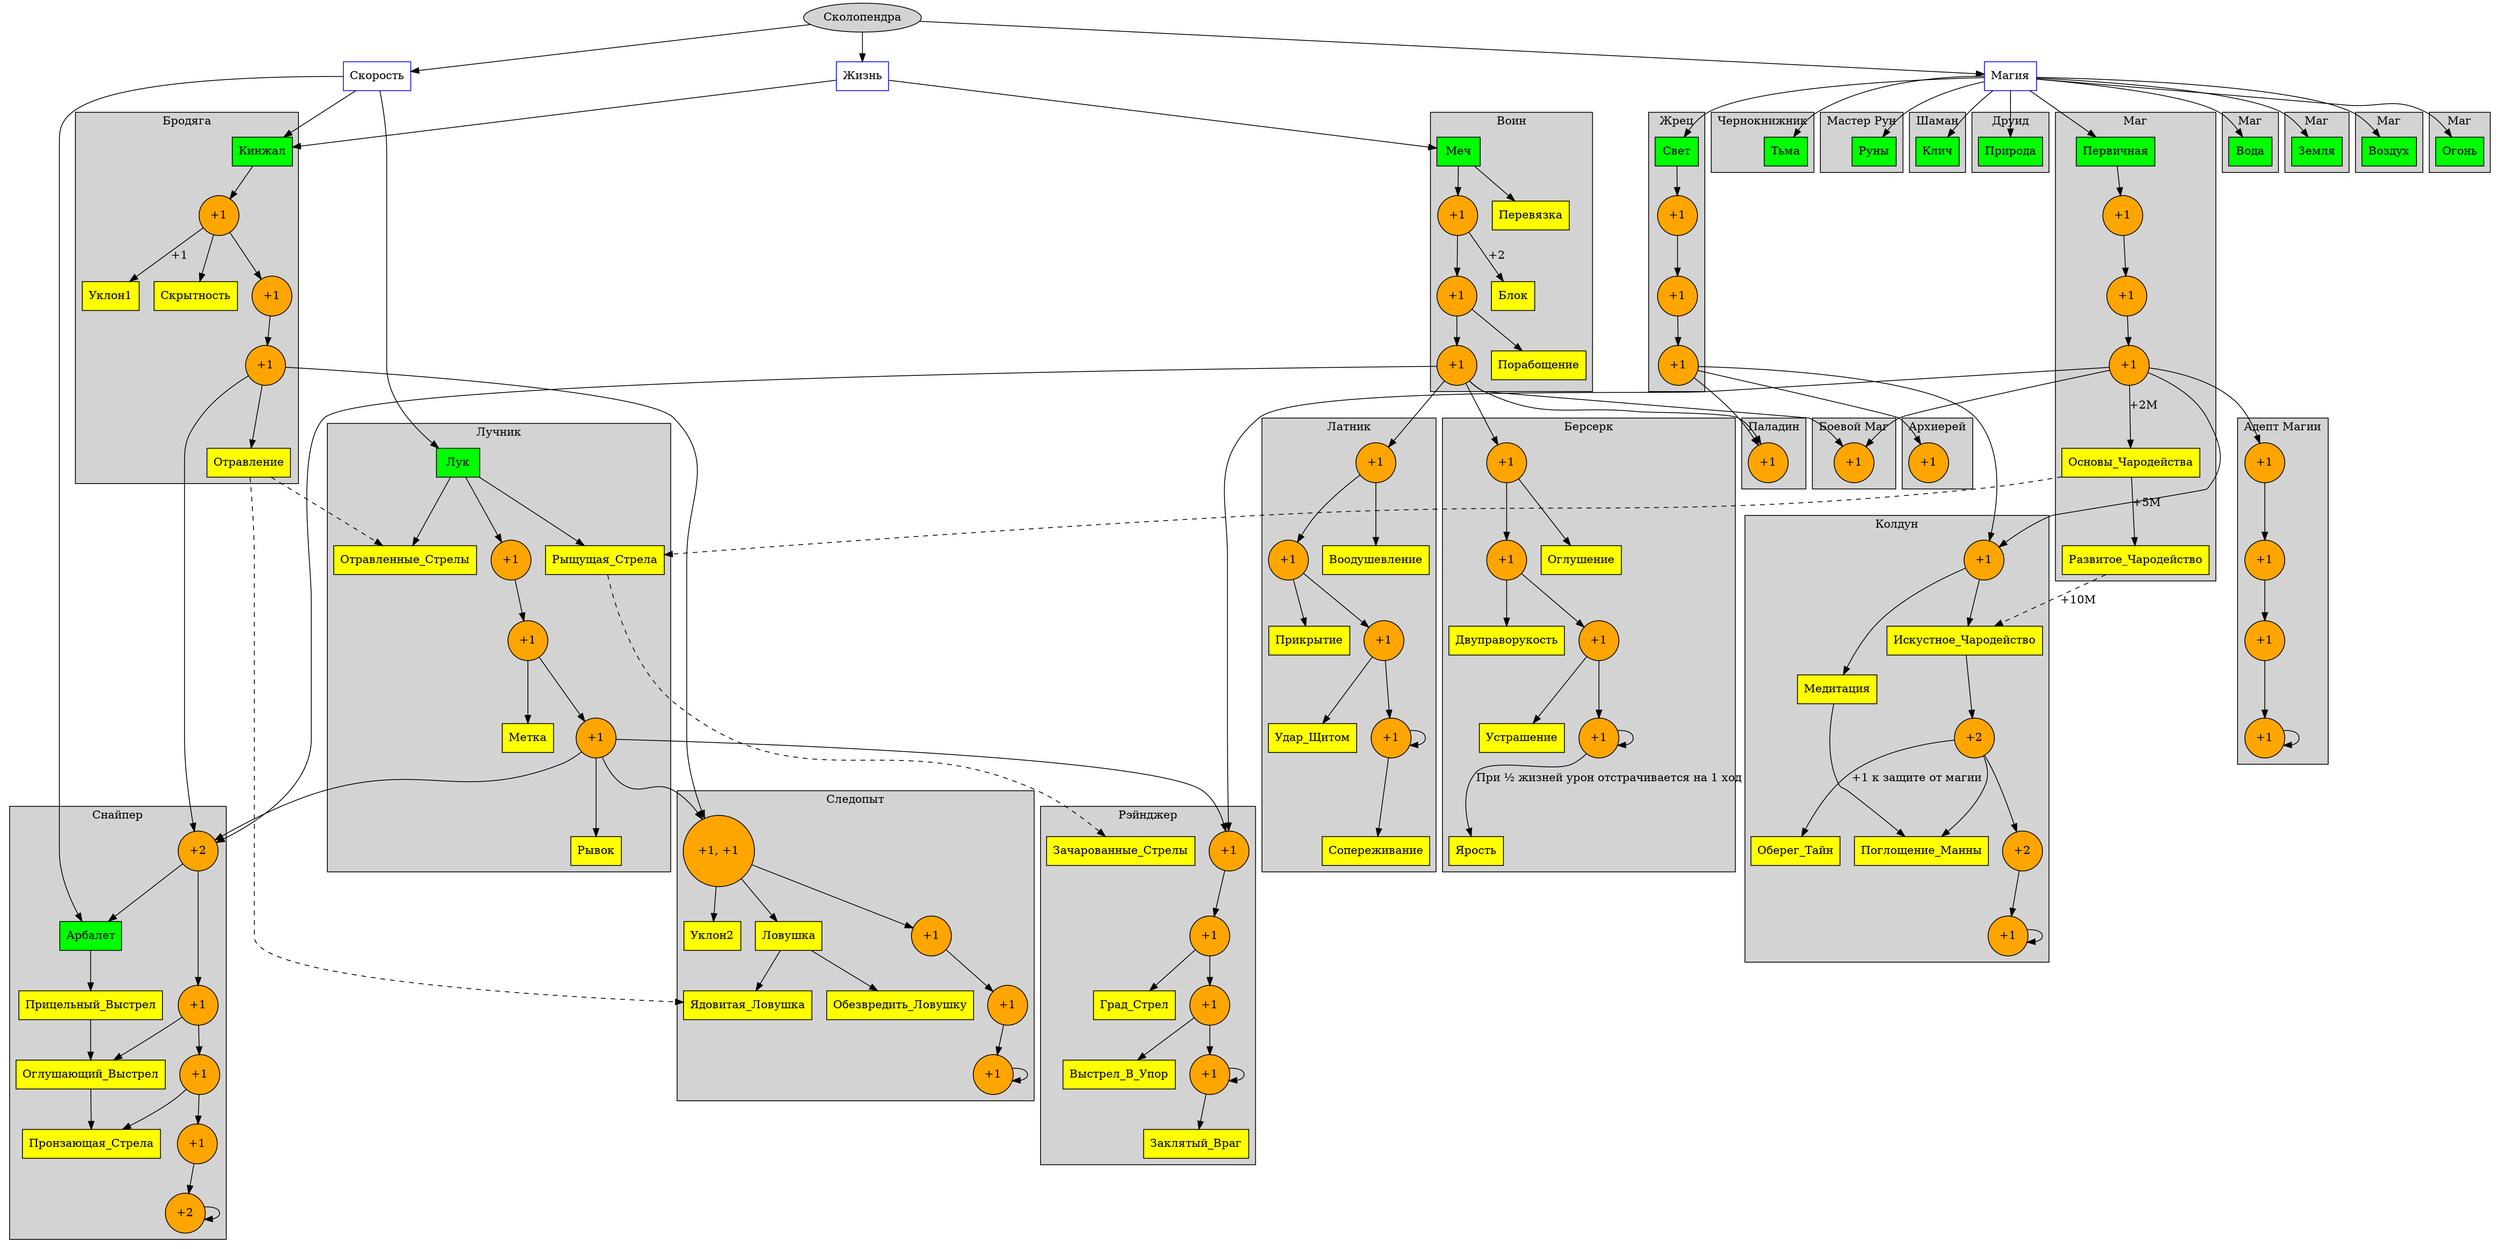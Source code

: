strict digraph {
	node [shape=oval, style=filled];
	Сколопендра;
	
	node [style=solid, shape=box, color=blue];
	Скорость; Жизнь; Магия;

	node [style=filled, color=black, fillcolor=green];
	Меч; Кинжал; Лук; Арбалет; Первичная; Вода; Земля; Воздух;
	Огонь; Свет; Тьма; Руны; Клич; Природа;

	node [fillcolor=yellow];
	Перевязка; Блок; Порабощение;
	Воодушевление; Прикрытие; Удар_Щитом; Сопереживание;
	Оглушение; Двуправорукость; Устрашение; Ярость;
	Уклон1; Скрытность; Отравление;
	Метка; Рывок; Отравленные_Стрелы; Рыщущая_Стрела;
	Уклон2;	Ловушка; Ядовитая_Ловушка; Обезвредить_Ловушку;
	Прицельный_Выстрел; Оглушающий_Выстрел; Пронзающая_Стрела;
	Основы_Чародейства; Развитое_Чародейство;
	Зачарованные_Стрелы; Град_Стрел; Выстрел_В_Упор; Заклятый_Враг;
	Искустное_Чародейство; Медитация; Поглощение_Манны; Оберег_Тайн;

	node [label="+1", fillcolor=orange, shape=circle];

	Сколопендра -> Скорость;
	Сколопендра -> Жизнь;
	Сколопендра -> Магия;

	Жизнь -> Меч;
	Жизнь -> Кинжал;

	Скорость -> Лук;
	Скорость -> Арбалет;
	Скорость -> Кинжал;

	Магия -> Первичная;
	Магия -> Вода;
	Магия -> Земля;
	Магия -> Воздух;
	Магия -> Огонь;
	Магия -> Свет;
	Магия -> Тьма;
	Магия -> Руны;
	Магия -> Клич;
	Магия -> Природа;

	style=filled;
	subgraph cluster_warior {
		label="Воин";
		Меч -> w1 -> w2 -> w3;
		Меч -> Перевязка;
		w1 -> Блок [label="+2"];
		w2 -> Порабощение;
	}
	subgraph cluster_armorcladwarior {
		label="Латник";
		w3 -> c1 -> c2 -> c3 -> c4 -> c4;
		c1 -> Воодушевление;
		c2 -> Прикрытие;
		c3 -> Удар_Щитом;
		c4 -> Сопереживание;
	}
	subgraph cluster_berserk {
		label="Берсерк";
		w3 -> b1 -> b2 -> b3 -> b4 -> b4;
		b1 -> Оглушение;
		b2 -> Двуправорукость;
		b3 -> Устрашение;
		b4 -> Ярость [label="При ½ жизней урон отстрачивается на 1 ход"];
	}
	subgraph cluster_vagrant {
		label="Бродяга";
		Кинжал -> v1 -> v2 -> v3;
		v1 -> Уклон1 [label="+1"];
		v1 -> Скрытность;
		v3 -> Отравление;
	}
	Отравление -> Ядовитая_Ловушка [style=dashed];
	subgraph cluster_archer {
		label="Лучник";
		Лук -> a1 -> a2 -> a3;
		a2 -> Метка;
		a3 -> Рывок;
		Лук -> Отравленные_Стрелы;
		Лук -> Рыщущая_Стрела;
	}
	Отравление -> Отравленные_Стрелы [style=dashed];
	subgraph cluster_pathfinder {
		label="Следопыт";
		v3 -> p1;
		a3 -> p1 -> p2 -> p3 -> p4 -> p4;
		p1 [label="+1, +1"];
		p1 -> Уклон2;
		p1 -> Ловушка;
		Ловушка -> Ядовитая_Ловушка;
		Ловушка -> Обезвредить_Ловушку;
	}
	subgraph cluster_sniper {
		label="Снайпер";
		a3 -> s1 -> s2 -> s3 -> s4 -> s5 -> s5;
		s1 [label="+2"];
		s5 [label="+2"];
		s1 -> Арбалет;
		Арбалет -> Прицельный_Выстрел -> Оглушающий_Выстрел;
		s2 -> Оглушающий_Выстрел -> Пронзающая_Стрела;
		s3 -> Пронзающая_Стрела;
	}
	subgraph cluster_mage {
		label="Маг";
		Первичная -> m1 -> m2 -> m3;
		m3 -> Основы_Чародейства [label="+2М"];
		Основы_Чародейства -> Развитое_Чародейство [label="+5M"];
	}
	Основы_Чародейства -> Рыщущая_Стрела [style=dashed];
	subgraph cluster_ranger {
		label="Рэйнджер";
		m3 -> r1;
		a3 -> r1 -> r2 -> r3 -> r4 -> r4;
		Зачарованные_Стрелы;
		r2 -> Град_Стрел;
		r3 -> Выстрел_В_Упор;
		r4 -> Заклятый_Враг;
	}
	Рыщущая_Стрела -> Зачарованные_Стрелы [style=dashed];
	subgraph cluster_flamen {
		label="Жрец";
		Свет -> f1 -> f2 -> f3;
	}
	subgraph cluster_witcher {
		label="Колдун";
		m3 -> k1;
		f3 -> k1;
		k2 -> k3 -> k4 -> k4;
		k2 [label="+2"];
		k3 [label="+2"];
		k1 -> Искустное_Чародейство -> k2;
		k1 -> Медитация; // Есть магия с тем же названием
		Медитация -> Поглощение_Манны;
		k2 -> Поглощение_Манны;
		k2 -> Оберег_Тайн [label="+1 к защите от магии"];
		
	}
	Развитое_Чародейство -> Искустное_Чародейство [style=dashed, label="+10М"];
	subgraph cluster_dispel {
		label="Чернокнижник";
		Тьма;
	}
	subgraph cluster_assasin {
		label="Ассасин";
		v3 -> s1;
		w3 -> s1
	}
	subgraph cluster_paladin {
		label="Паладин";
		w3 -> l1;
		f3 -> l1;
	}
	subgraph cluster_warmage {
		label="Боевой Маг";
		w3 -> g1;
		m3 -> g1;
	}
	subgraph cluster_arcflamen {
		label="Архиерей";
		f3 -> F3;
	}
	subgraph cluster_arcmage {
		label="Адепт Магии";
		m3 -> M1 -> M2 -> M3 -> M4 -> M4; 
	}
	subgraph cluster_druid {
		label="Друид";
		Природа;
	}
	subgraph cluster_shaman {
		label="Шаман";
		Клич;
	}
	subgraph cluster_firemage {
		label="Маг";
		Огонь;
	}
	subgraph cluster_watermage {
		label="Маг";
		Вода;
	}
	subgraph cluster_earthmage {
		label="Маг";
		Земля;
	}
	subgraph cluster_airmage {
		label="Маг";
		Воздух;
	}
	subgraph cluster_runicmaster {
		label="Мастер Рун";
		Руны;
	}
}
